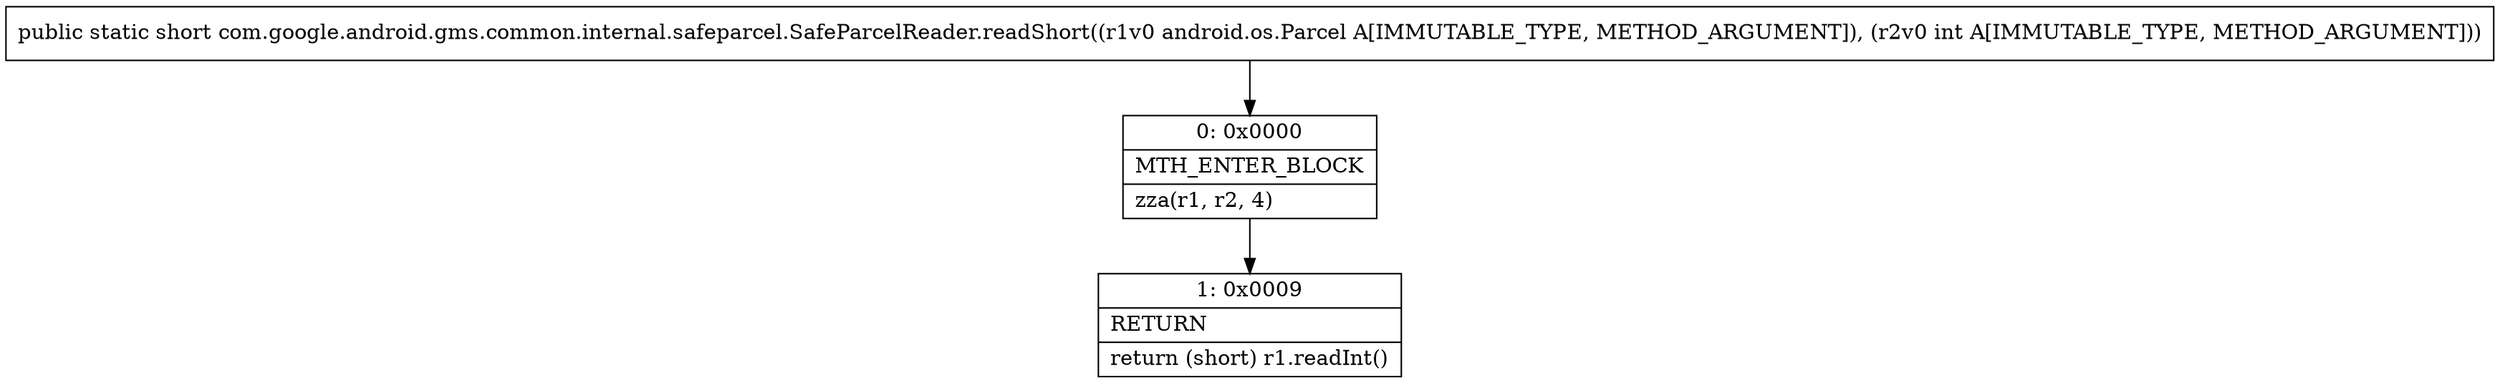 digraph "CFG forcom.google.android.gms.common.internal.safeparcel.SafeParcelReader.readShort(Landroid\/os\/Parcel;I)S" {
Node_0 [shape=record,label="{0\:\ 0x0000|MTH_ENTER_BLOCK\l|zza(r1, r2, 4)\l}"];
Node_1 [shape=record,label="{1\:\ 0x0009|RETURN\l|return (short) r1.readInt()\l}"];
MethodNode[shape=record,label="{public static short com.google.android.gms.common.internal.safeparcel.SafeParcelReader.readShort((r1v0 android.os.Parcel A[IMMUTABLE_TYPE, METHOD_ARGUMENT]), (r2v0 int A[IMMUTABLE_TYPE, METHOD_ARGUMENT])) }"];
MethodNode -> Node_0;
Node_0 -> Node_1;
}

